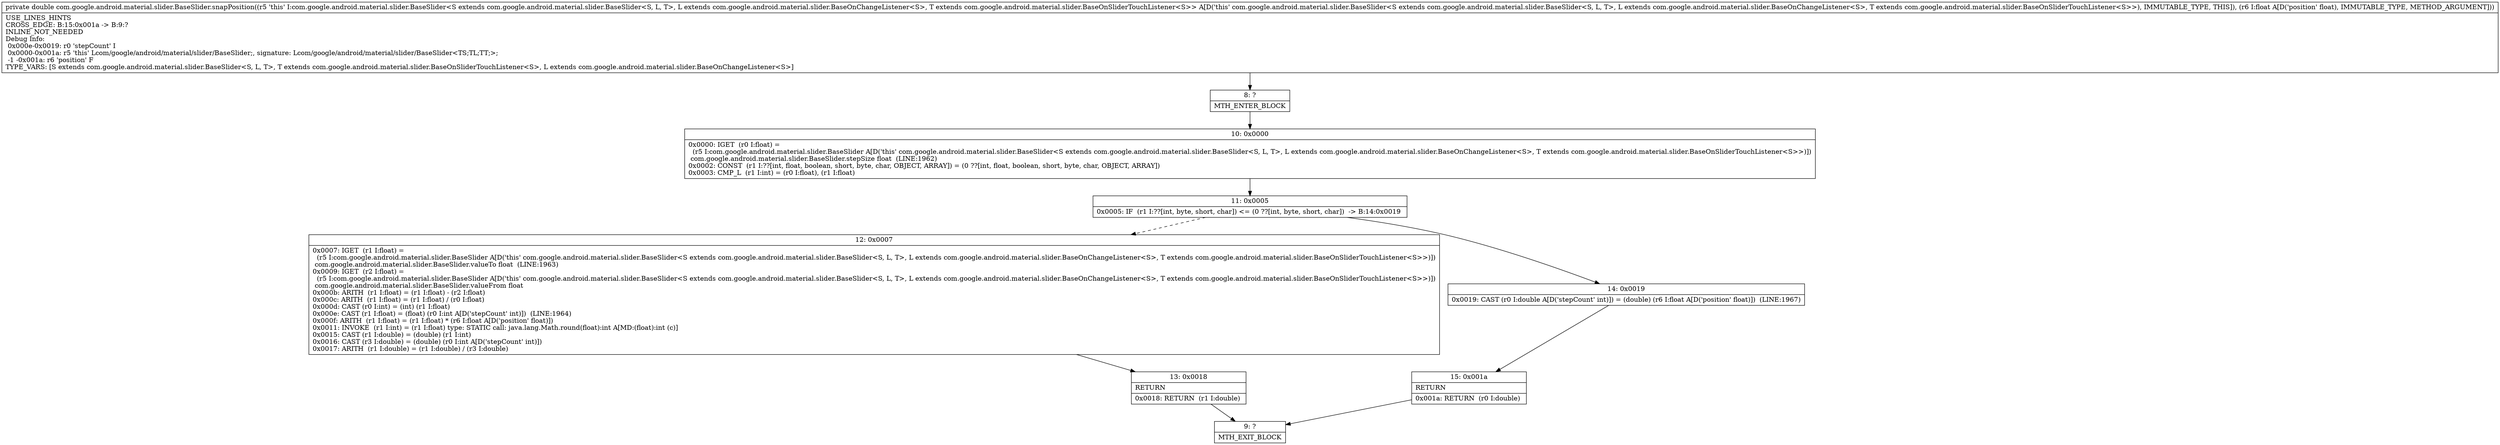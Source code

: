 digraph "CFG forcom.google.android.material.slider.BaseSlider.snapPosition(F)D" {
Node_8 [shape=record,label="{8\:\ ?|MTH_ENTER_BLOCK\l}"];
Node_10 [shape=record,label="{10\:\ 0x0000|0x0000: IGET  (r0 I:float) = \l  (r5 I:com.google.android.material.slider.BaseSlider A[D('this' com.google.android.material.slider.BaseSlider\<S extends com.google.android.material.slider.BaseSlider\<S, L, T\>, L extends com.google.android.material.slider.BaseOnChangeListener\<S\>, T extends com.google.android.material.slider.BaseOnSliderTouchListener\<S\>\>)])\l com.google.android.material.slider.BaseSlider.stepSize float  (LINE:1962)\l0x0002: CONST  (r1 I:??[int, float, boolean, short, byte, char, OBJECT, ARRAY]) = (0 ??[int, float, boolean, short, byte, char, OBJECT, ARRAY]) \l0x0003: CMP_L  (r1 I:int) = (r0 I:float), (r1 I:float) \l}"];
Node_11 [shape=record,label="{11\:\ 0x0005|0x0005: IF  (r1 I:??[int, byte, short, char]) \<= (0 ??[int, byte, short, char])  \-\> B:14:0x0019 \l}"];
Node_12 [shape=record,label="{12\:\ 0x0007|0x0007: IGET  (r1 I:float) = \l  (r5 I:com.google.android.material.slider.BaseSlider A[D('this' com.google.android.material.slider.BaseSlider\<S extends com.google.android.material.slider.BaseSlider\<S, L, T\>, L extends com.google.android.material.slider.BaseOnChangeListener\<S\>, T extends com.google.android.material.slider.BaseOnSliderTouchListener\<S\>\>)])\l com.google.android.material.slider.BaseSlider.valueTo float  (LINE:1963)\l0x0009: IGET  (r2 I:float) = \l  (r5 I:com.google.android.material.slider.BaseSlider A[D('this' com.google.android.material.slider.BaseSlider\<S extends com.google.android.material.slider.BaseSlider\<S, L, T\>, L extends com.google.android.material.slider.BaseOnChangeListener\<S\>, T extends com.google.android.material.slider.BaseOnSliderTouchListener\<S\>\>)])\l com.google.android.material.slider.BaseSlider.valueFrom float \l0x000b: ARITH  (r1 I:float) = (r1 I:float) \- (r2 I:float) \l0x000c: ARITH  (r1 I:float) = (r1 I:float) \/ (r0 I:float) \l0x000d: CAST (r0 I:int) = (int) (r1 I:float) \l0x000e: CAST (r1 I:float) = (float) (r0 I:int A[D('stepCount' int)])  (LINE:1964)\l0x000f: ARITH  (r1 I:float) = (r1 I:float) * (r6 I:float A[D('position' float)]) \l0x0011: INVOKE  (r1 I:int) = (r1 I:float) type: STATIC call: java.lang.Math.round(float):int A[MD:(float):int (c)]\l0x0015: CAST (r1 I:double) = (double) (r1 I:int) \l0x0016: CAST (r3 I:double) = (double) (r0 I:int A[D('stepCount' int)]) \l0x0017: ARITH  (r1 I:double) = (r1 I:double) \/ (r3 I:double) \l}"];
Node_13 [shape=record,label="{13\:\ 0x0018|RETURN\l|0x0018: RETURN  (r1 I:double) \l}"];
Node_9 [shape=record,label="{9\:\ ?|MTH_EXIT_BLOCK\l}"];
Node_14 [shape=record,label="{14\:\ 0x0019|0x0019: CAST (r0 I:double A[D('stepCount' int)]) = (double) (r6 I:float A[D('position' float)])  (LINE:1967)\l}"];
Node_15 [shape=record,label="{15\:\ 0x001a|RETURN\l|0x001a: RETURN  (r0 I:double) \l}"];
MethodNode[shape=record,label="{private double com.google.android.material.slider.BaseSlider.snapPosition((r5 'this' I:com.google.android.material.slider.BaseSlider\<S extends com.google.android.material.slider.BaseSlider\<S, L, T\>, L extends com.google.android.material.slider.BaseOnChangeListener\<S\>, T extends com.google.android.material.slider.BaseOnSliderTouchListener\<S\>\> A[D('this' com.google.android.material.slider.BaseSlider\<S extends com.google.android.material.slider.BaseSlider\<S, L, T\>, L extends com.google.android.material.slider.BaseOnChangeListener\<S\>, T extends com.google.android.material.slider.BaseOnSliderTouchListener\<S\>\>), IMMUTABLE_TYPE, THIS]), (r6 I:float A[D('position' float), IMMUTABLE_TYPE, METHOD_ARGUMENT]))  | USE_LINES_HINTS\lCROSS_EDGE: B:15:0x001a \-\> B:9:?\lINLINE_NOT_NEEDED\lDebug Info:\l  0x000e\-0x0019: r0 'stepCount' I\l  0x0000\-0x001a: r5 'this' Lcom\/google\/android\/material\/slider\/BaseSlider;, signature: Lcom\/google\/android\/material\/slider\/BaseSlider\<TS;TL;TT;\>;\l  \-1 \-0x001a: r6 'position' F\lTYPE_VARS: [S extends com.google.android.material.slider.BaseSlider\<S, L, T\>, T extends com.google.android.material.slider.BaseOnSliderTouchListener\<S\>, L extends com.google.android.material.slider.BaseOnChangeListener\<S\>]\l}"];
MethodNode -> Node_8;Node_8 -> Node_10;
Node_10 -> Node_11;
Node_11 -> Node_12[style=dashed];
Node_11 -> Node_14;
Node_12 -> Node_13;
Node_13 -> Node_9;
Node_14 -> Node_15;
Node_15 -> Node_9;
}


